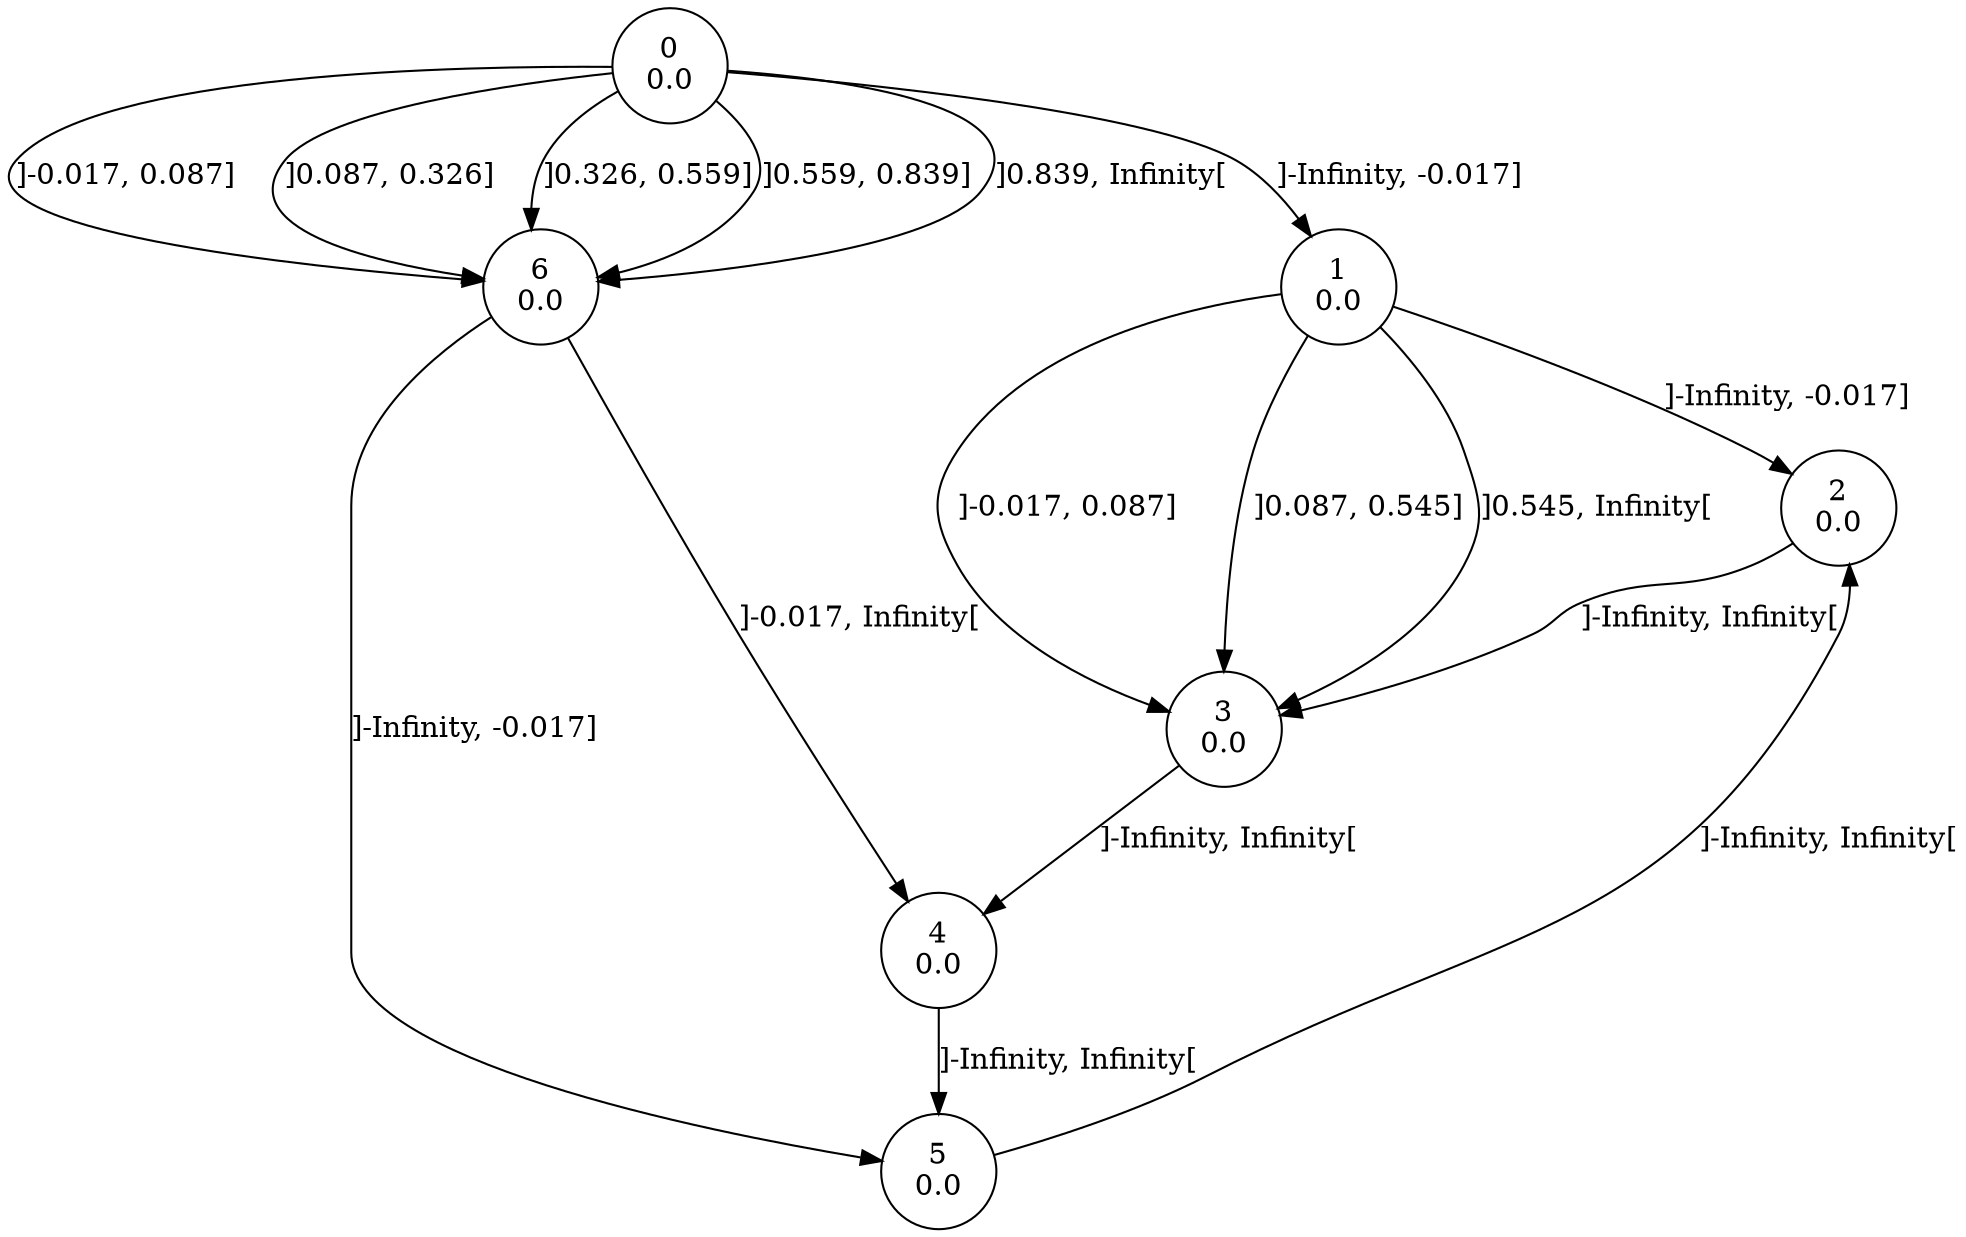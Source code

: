 digraph a {
0 [shape=circle, label="0\n0.0"];
	0->1 [ label="]-Infinity, -0.017]"];
	0->6 [ label="]-0.017, 0.087]"];
	0->6 [ label="]0.087, 0.326]"];
	0->6 [ label="]0.326, 0.559]"];
	0->6 [ label="]0.559, 0.839]"];
	0->6 [ label="]0.839, Infinity["];
1 [shape=circle, label="1\n0.0"];
	1->2 [ label="]-Infinity, -0.017]"];
	1->3 [ label="]-0.017, 0.087]"];
	1->3 [ label="]0.087, 0.545]"];
	1->3 [ label="]0.545, Infinity["];
2 [shape=circle, label="2\n0.0"];
	2->3 [ label="]-Infinity, Infinity["];
3 [shape=circle, label="3\n0.0"];
	3->4 [ label="]-Infinity, Infinity["];
4 [shape=circle, label="4\n0.0"];
	4->5 [ label="]-Infinity, Infinity["];
5 [shape=circle, label="5\n0.0"];
	5->2 [ label="]-Infinity, Infinity["];
6 [shape=circle, label="6\n0.0"];
	6->5 [ label="]-Infinity, -0.017]"];
	6->4 [ label="]-0.017, Infinity["];
}